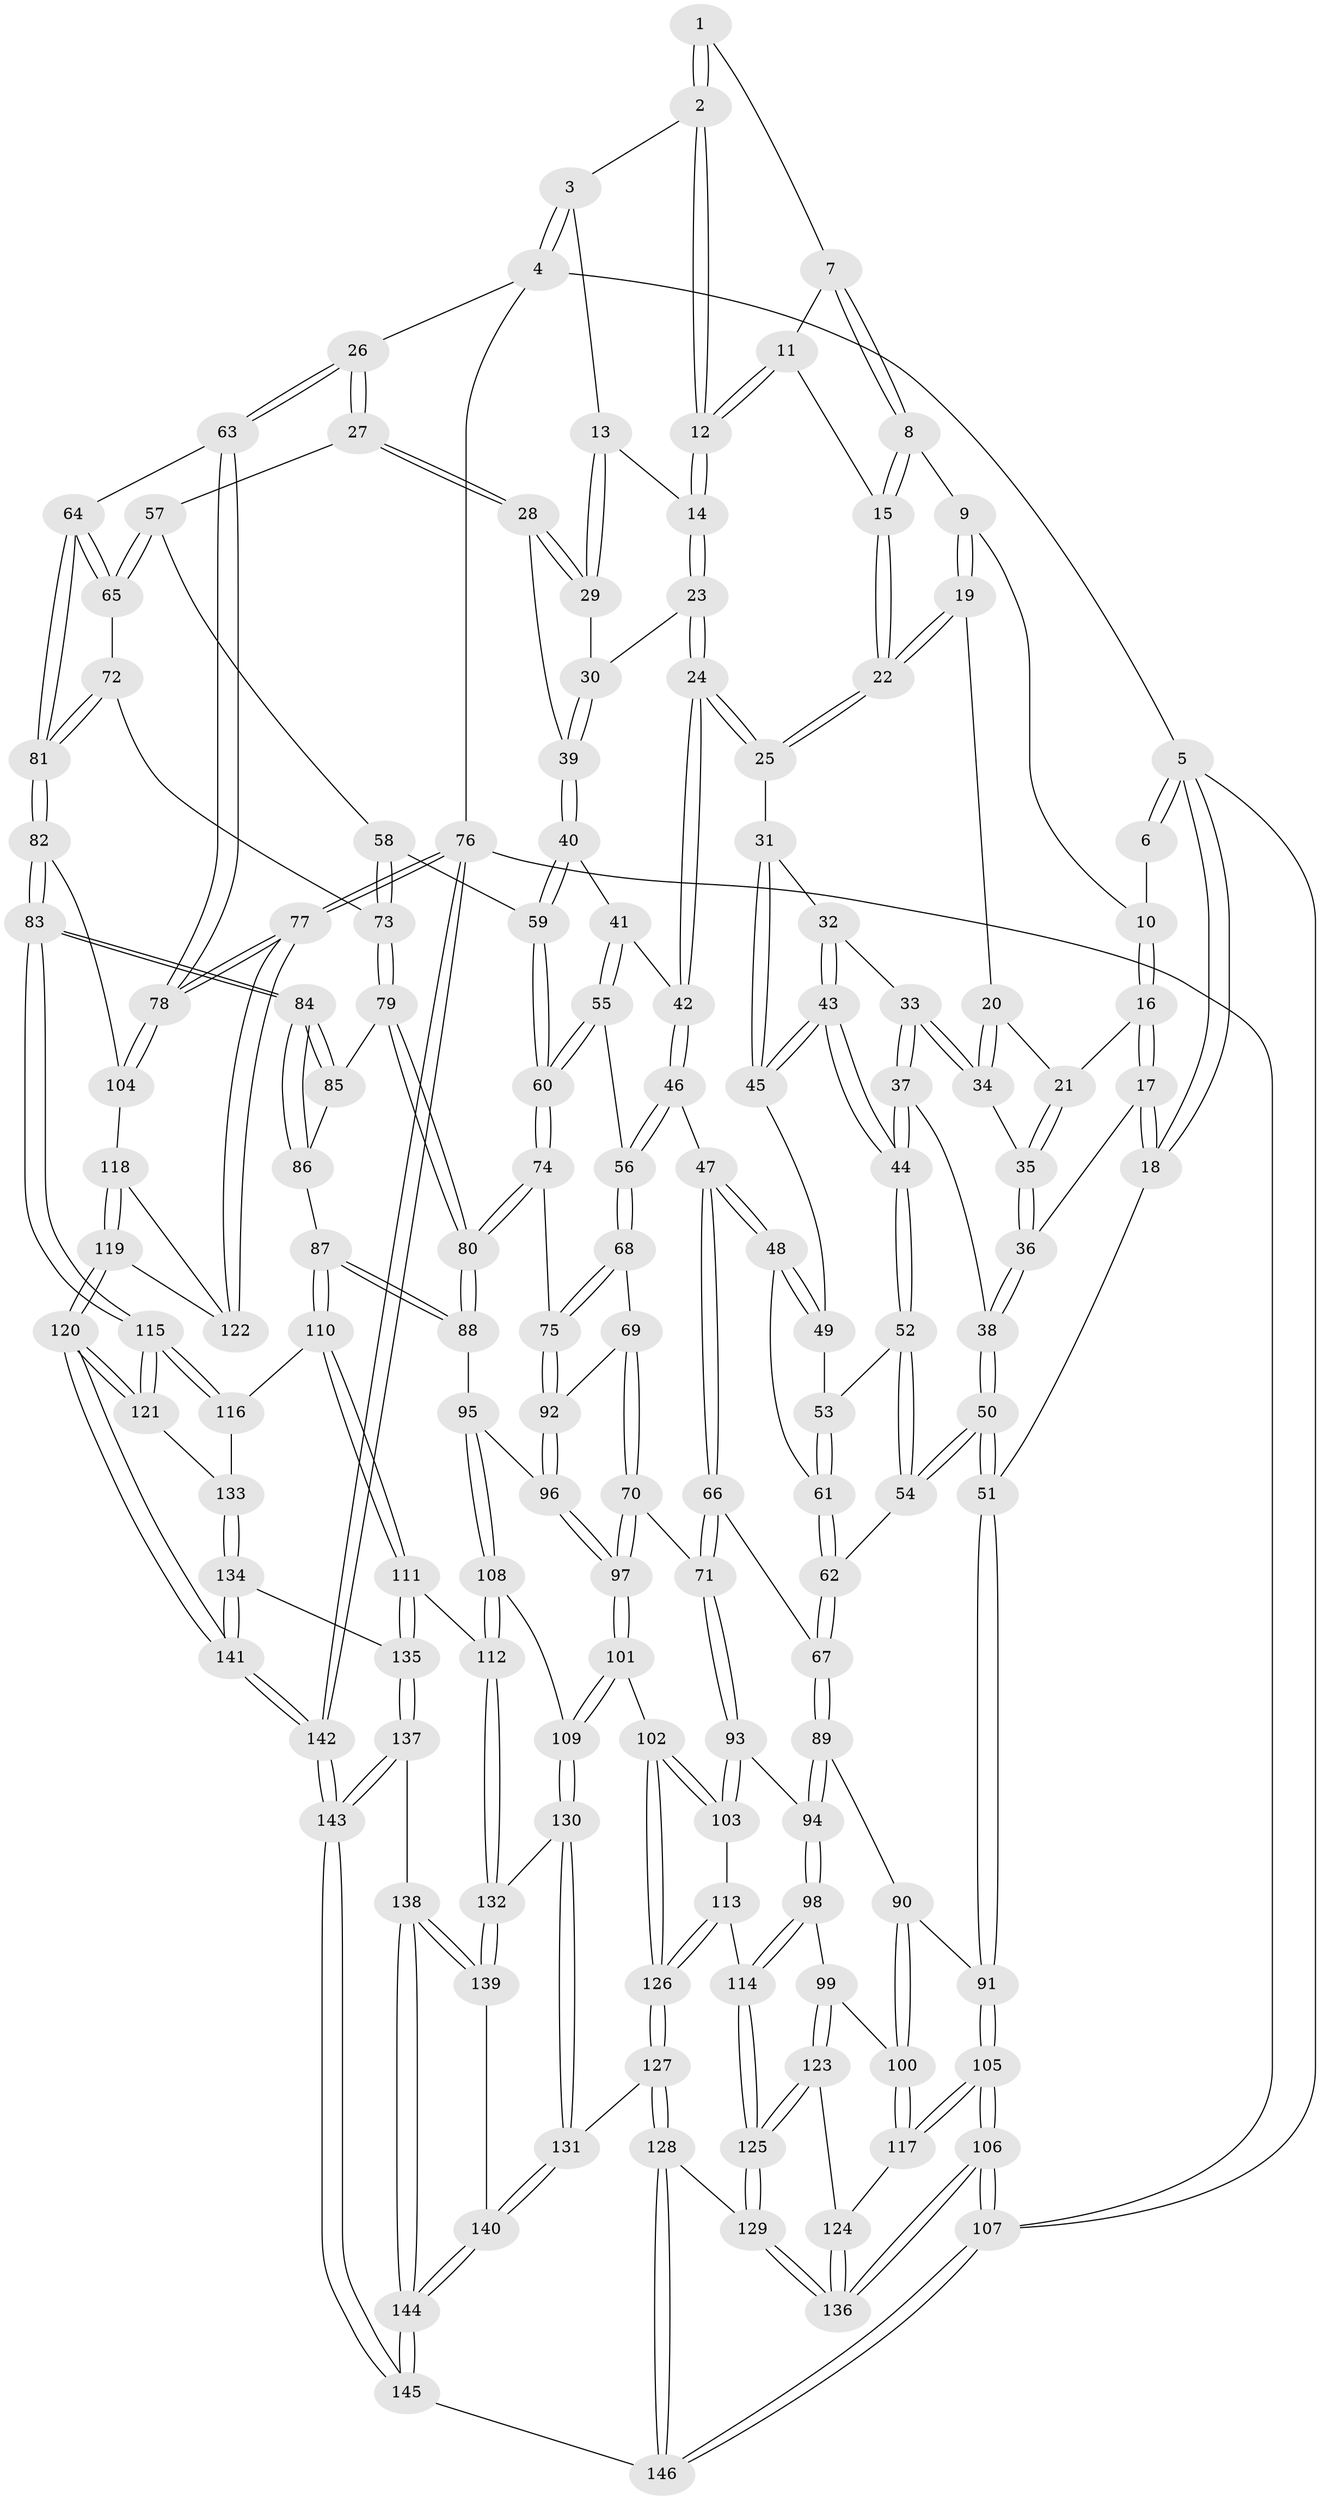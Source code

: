 // Generated by graph-tools (version 1.1) at 2025/27/03/15/25 16:27:56]
// undirected, 146 vertices, 362 edges
graph export_dot {
graph [start="1"]
  node [color=gray90,style=filled];
  1 [pos="+0.2582161170461402+0"];
  2 [pos="+0.6477171722050017+0"];
  3 [pos="+0.6636434370336766+0"];
  4 [pos="+1+0"];
  5 [pos="+0+0"];
  6 [pos="+0+0"];
  7 [pos="+0.27610070201449205+0"];
  8 [pos="+0.24967304949712546+0.04984228132009114"];
  9 [pos="+0.24445901018225394+0.058903159646940054"];
  10 [pos="+0.08129258181516363+0.07081690801813732"];
  11 [pos="+0.4085785991441555+0.07886165818238249"];
  12 [pos="+0.44033138291761137+0.08619535277060326"];
  13 [pos="+0.6328351412347675+0.04801875474485821"];
  14 [pos="+0.45381141621618326+0.11913619052562109"];
  15 [pos="+0.3497086045808302+0.12837685026072854"];
  16 [pos="+0.06991250047553538+0.1214672743010028"];
  17 [pos="+0.015626311590818467+0.15632899472438902"];
  18 [pos="+0+0.1808675018630345"];
  19 [pos="+0.2366198031671754+0.10074902177052722"];
  20 [pos="+0.21430411703028734+0.12780268765473413"];
  21 [pos="+0.08109786490659704+0.12770781139623183"];
  22 [pos="+0.332588049579574+0.20861620571007675"];
  23 [pos="+0.4787719163509993+0.19834450743003113"];
  24 [pos="+0.40755840494407714+0.25154616681066666"];
  25 [pos="+0.3405914248344307+0.2349022091738537"];
  26 [pos="+1+0"];
  27 [pos="+0.7975671307735658+0.2604339922338396"];
  28 [pos="+0.7043956108832895+0.22865577886066088"];
  29 [pos="+0.6265916672719788+0.1469580716145937"];
  30 [pos="+0.48882228670221484+0.19937063449743608"];
  31 [pos="+0.2783951843199206+0.2667236159158452"];
  32 [pos="+0.23987114772050108+0.24699517703164808"];
  33 [pos="+0.20601410065201475+0.2244240120972354"];
  34 [pos="+0.19724505212550034+0.19961068220779263"];
  35 [pos="+0.12739001756469012+0.18535152777665667"];
  36 [pos="+0.09064372363293109+0.2908877363802275"];
  37 [pos="+0.09829759661050992+0.29797222795395156"];
  38 [pos="+0.09135539926491211+0.294128478896111"];
  39 [pos="+0.5786212376523091+0.3272687584963076"];
  40 [pos="+0.5775502774457253+0.33218308543088704"];
  41 [pos="+0.48140471667877865+0.3515570913351235"];
  42 [pos="+0.41473643496162765+0.2941769328612095"];
  43 [pos="+0.1434129006241771+0.3339536508168788"];
  44 [pos="+0.12899127094475824+0.34261880502147557"];
  45 [pos="+0.2761608024132102+0.2748178247683575"];
  46 [pos="+0.3651983560883281+0.4107015251265678"];
  47 [pos="+0.2966806209033966+0.41075483582989747"];
  48 [pos="+0.27822303614791294+0.3960693457441798"];
  49 [pos="+0.2716455684613154+0.31095052521783606"];
  50 [pos="+0+0.3858186103688663"];
  51 [pos="+0+0.3878751066489036"];
  52 [pos="+0.13165175891919348+0.34983597046383436"];
  53 [pos="+0.15187223511456066+0.3523261238876117"];
  54 [pos="+0.11419980113397303+0.4593293378894724"];
  55 [pos="+0.4794839446555003+0.41798339761286923"];
  56 [pos="+0.3989167000469254+0.44521490375798123"];
  57 [pos="+0.7948604567019778+0.27771949796707607"];
  58 [pos="+0.6375172638766259+0.4256927554184664"];
  59 [pos="+0.6121469186980498+0.43767765329888436"];
  60 [pos="+0.5929999699310682+0.48204993721063877"];
  61 [pos="+0.27667844117386825+0.3963041138027459"];
  62 [pos="+0.12630032799472588+0.47786010674344376"];
  63 [pos="+1+0.41972471496873853"];
  64 [pos="+1+0.44039635964498236"];
  65 [pos="+0.8275114778023543+0.4523149925710435"];
  66 [pos="+0.27651185920128507+0.505179858677413"];
  67 [pos="+0.1312963076054354+0.5009384443028102"];
  68 [pos="+0.4014958385391029+0.46870307000616945"];
  69 [pos="+0.3953141585432144+0.5279754305275426"];
  70 [pos="+0.34893130454232135+0.5753806099964881"];
  71 [pos="+0.32064726411531114+0.5843361748640947"];
  72 [pos="+0.8265040726323205+0.45417808535933024"];
  73 [pos="+0.8142465513064655+0.4584321929715009"];
  74 [pos="+0.593099411482497+0.4897796261449389"];
  75 [pos="+0.5662256548566751+0.5091204118920429"];
  76 [pos="+1+1"];
  77 [pos="+1+0.7717919075046198"];
  78 [pos="+1+0.7035343717553355"];
  79 [pos="+0.7240140564858173+0.5211885311123449"];
  80 [pos="+0.6096385114694423+0.5060846827037982"];
  81 [pos="+0.8632751618308412+0.6259546131455861"];
  82 [pos="+0.8592180644049149+0.6412949112344076"];
  83 [pos="+0.8552612228181271+0.6443966433450548"];
  84 [pos="+0.8429824088030147+0.642344786407886"];
  85 [pos="+0.7274929862505187+0.5323076989676971"];
  86 [pos="+0.7167328833298952+0.6410074121281736"];
  87 [pos="+0.6920861730795014+0.648849890629538"];
  88 [pos="+0.6475423024960344+0.6249213864500502"];
  89 [pos="+0.12175168088164354+0.5569592042094224"];
  90 [pos="+0.10028669242958417+0.5725996901299446"];
  91 [pos="+0+0.4456160748707997"];
  92 [pos="+0.5125429180537183+0.5609413977271942"];
  93 [pos="+0.29269870083522204+0.6234111134650615"];
  94 [pos="+0.171997488174932+0.5952573210822485"];
  95 [pos="+0.591813716172261+0.662508415321404"];
  96 [pos="+0.5028008188102007+0.616870317342719"];
  97 [pos="+0.46465615470881855+0.6602191756475463"];
  98 [pos="+0.1679843253027742+0.7012417913650363"];
  99 [pos="+0.1215690303958656+0.7195180204208158"];
  100 [pos="+0.04414484728760315+0.657721777743628"];
  101 [pos="+0.45901059208151346+0.7045409782437749"];
  102 [pos="+0.42534962837867024+0.7198482098599919"];
  103 [pos="+0.2931705991450987+0.6326712252702672"];
  104 [pos="+0.949280055969152+0.6746053763436011"];
  105 [pos="+0+0.7380991462132004"];
  106 [pos="+0+1"];
  107 [pos="+0+1"];
  108 [pos="+0.5803618098463335+0.7087833548465768"];
  109 [pos="+0.5051388506076575+0.7419684666458671"];
  110 [pos="+0.6847303827998549+0.7515695703056734"];
  111 [pos="+0.6589341321082124+0.7746231926407312"];
  112 [pos="+0.6508119603088809+0.772270912212298"];
  113 [pos="+0.27252889293732807+0.7048464455206868"];
  114 [pos="+0.2231448118007303+0.7215121862091128"];
  115 [pos="+0.8295407856580505+0.7583445427363592"];
  116 [pos="+0.7156605239256848+0.7557893150162467"];
  117 [pos="+0+0.7068028521259629"];
  118 [pos="+0.9473553913301561+0.749971468079161"];
  119 [pos="+0.8839062263894566+0.8379958887613447"];
  120 [pos="+0.8683864416340884+0.8450575509373115"];
  121 [pos="+0.8435083598072719+0.8044128078545891"];
  122 [pos="+1+0.8007937132698358"];
  123 [pos="+0.1208689762288127+0.7717808316449655"];
  124 [pos="+0.08602919359353581+0.797704461731675"];
  125 [pos="+0.1860652022423605+0.8062615222017836"];
  126 [pos="+0.34150186249668474+0.8213530004688868"];
  127 [pos="+0.34027109897577795+0.8461641352244583"];
  128 [pos="+0.2815490707717163+0.8965042914474457"];
  129 [pos="+0.21948384244329372+0.8823986458987745"];
  130 [pos="+0.5169061115856274+0.7960678081161177"];
  131 [pos="+0.40355722505022895+0.8674034911526891"];
  132 [pos="+0.5324275508328348+0.8088655630475529"];
  133 [pos="+0.7457580389373192+0.8307829349149207"];
  134 [pos="+0.7009104595596298+0.856043606244148"];
  135 [pos="+0.6661000634557905+0.8455021695690409"];
  136 [pos="+0.06378285034403175+0.9431253918365768"];
  137 [pos="+0.610537617076869+0.9119525670520351"];
  138 [pos="+0.5972629691751424+0.9053219510724103"];
  139 [pos="+0.5555034558200729+0.8715920604719065"];
  140 [pos="+0.44719689595207074+0.9138761327265476"];
  141 [pos="+0.8618479042320963+1"];
  142 [pos="+0.9200848839018821+1"];
  143 [pos="+0.6971398426628188+1"];
  144 [pos="+0.4616463906980688+0.9643425280551934"];
  145 [pos="+0.4684985263631077+1"];
  146 [pos="+0.32739977647287827+1"];
  1 -- 2;
  1 -- 2;
  1 -- 7;
  2 -- 3;
  2 -- 12;
  2 -- 12;
  3 -- 4;
  3 -- 4;
  3 -- 13;
  4 -- 5;
  4 -- 26;
  4 -- 76;
  5 -- 6;
  5 -- 6;
  5 -- 18;
  5 -- 18;
  5 -- 107;
  6 -- 10;
  7 -- 8;
  7 -- 8;
  7 -- 11;
  8 -- 9;
  8 -- 15;
  8 -- 15;
  9 -- 10;
  9 -- 19;
  9 -- 19;
  10 -- 16;
  10 -- 16;
  11 -- 12;
  11 -- 12;
  11 -- 15;
  12 -- 14;
  12 -- 14;
  13 -- 14;
  13 -- 29;
  13 -- 29;
  14 -- 23;
  14 -- 23;
  15 -- 22;
  15 -- 22;
  16 -- 17;
  16 -- 17;
  16 -- 21;
  17 -- 18;
  17 -- 18;
  17 -- 36;
  18 -- 51;
  19 -- 20;
  19 -- 22;
  19 -- 22;
  20 -- 21;
  20 -- 34;
  20 -- 34;
  21 -- 35;
  21 -- 35;
  22 -- 25;
  22 -- 25;
  23 -- 24;
  23 -- 24;
  23 -- 30;
  24 -- 25;
  24 -- 25;
  24 -- 42;
  24 -- 42;
  25 -- 31;
  26 -- 27;
  26 -- 27;
  26 -- 63;
  26 -- 63;
  27 -- 28;
  27 -- 28;
  27 -- 57;
  28 -- 29;
  28 -- 29;
  28 -- 39;
  29 -- 30;
  30 -- 39;
  30 -- 39;
  31 -- 32;
  31 -- 45;
  31 -- 45;
  32 -- 33;
  32 -- 43;
  32 -- 43;
  33 -- 34;
  33 -- 34;
  33 -- 37;
  33 -- 37;
  34 -- 35;
  35 -- 36;
  35 -- 36;
  36 -- 38;
  36 -- 38;
  37 -- 38;
  37 -- 44;
  37 -- 44;
  38 -- 50;
  38 -- 50;
  39 -- 40;
  39 -- 40;
  40 -- 41;
  40 -- 59;
  40 -- 59;
  41 -- 42;
  41 -- 55;
  41 -- 55;
  42 -- 46;
  42 -- 46;
  43 -- 44;
  43 -- 44;
  43 -- 45;
  43 -- 45;
  44 -- 52;
  44 -- 52;
  45 -- 49;
  46 -- 47;
  46 -- 56;
  46 -- 56;
  47 -- 48;
  47 -- 48;
  47 -- 66;
  47 -- 66;
  48 -- 49;
  48 -- 49;
  48 -- 61;
  49 -- 53;
  50 -- 51;
  50 -- 51;
  50 -- 54;
  50 -- 54;
  51 -- 91;
  51 -- 91;
  52 -- 53;
  52 -- 54;
  52 -- 54;
  53 -- 61;
  53 -- 61;
  54 -- 62;
  55 -- 56;
  55 -- 60;
  55 -- 60;
  56 -- 68;
  56 -- 68;
  57 -- 58;
  57 -- 65;
  57 -- 65;
  58 -- 59;
  58 -- 73;
  58 -- 73;
  59 -- 60;
  59 -- 60;
  60 -- 74;
  60 -- 74;
  61 -- 62;
  61 -- 62;
  62 -- 67;
  62 -- 67;
  63 -- 64;
  63 -- 78;
  63 -- 78;
  64 -- 65;
  64 -- 65;
  64 -- 81;
  64 -- 81;
  65 -- 72;
  66 -- 67;
  66 -- 71;
  66 -- 71;
  67 -- 89;
  67 -- 89;
  68 -- 69;
  68 -- 75;
  68 -- 75;
  69 -- 70;
  69 -- 70;
  69 -- 92;
  70 -- 71;
  70 -- 97;
  70 -- 97;
  71 -- 93;
  71 -- 93;
  72 -- 73;
  72 -- 81;
  72 -- 81;
  73 -- 79;
  73 -- 79;
  74 -- 75;
  74 -- 80;
  74 -- 80;
  75 -- 92;
  75 -- 92;
  76 -- 77;
  76 -- 77;
  76 -- 142;
  76 -- 142;
  76 -- 107;
  77 -- 78;
  77 -- 78;
  77 -- 122;
  77 -- 122;
  78 -- 104;
  78 -- 104;
  79 -- 80;
  79 -- 80;
  79 -- 85;
  80 -- 88;
  80 -- 88;
  81 -- 82;
  81 -- 82;
  82 -- 83;
  82 -- 83;
  82 -- 104;
  83 -- 84;
  83 -- 84;
  83 -- 115;
  83 -- 115;
  84 -- 85;
  84 -- 85;
  84 -- 86;
  84 -- 86;
  85 -- 86;
  86 -- 87;
  87 -- 88;
  87 -- 88;
  87 -- 110;
  87 -- 110;
  88 -- 95;
  89 -- 90;
  89 -- 94;
  89 -- 94;
  90 -- 91;
  90 -- 100;
  90 -- 100;
  91 -- 105;
  91 -- 105;
  92 -- 96;
  92 -- 96;
  93 -- 94;
  93 -- 103;
  93 -- 103;
  94 -- 98;
  94 -- 98;
  95 -- 96;
  95 -- 108;
  95 -- 108;
  96 -- 97;
  96 -- 97;
  97 -- 101;
  97 -- 101;
  98 -- 99;
  98 -- 114;
  98 -- 114;
  99 -- 100;
  99 -- 123;
  99 -- 123;
  100 -- 117;
  100 -- 117;
  101 -- 102;
  101 -- 109;
  101 -- 109;
  102 -- 103;
  102 -- 103;
  102 -- 126;
  102 -- 126;
  103 -- 113;
  104 -- 118;
  105 -- 106;
  105 -- 106;
  105 -- 117;
  105 -- 117;
  106 -- 107;
  106 -- 107;
  106 -- 136;
  106 -- 136;
  107 -- 146;
  107 -- 146;
  108 -- 109;
  108 -- 112;
  108 -- 112;
  109 -- 130;
  109 -- 130;
  110 -- 111;
  110 -- 111;
  110 -- 116;
  111 -- 112;
  111 -- 135;
  111 -- 135;
  112 -- 132;
  112 -- 132;
  113 -- 114;
  113 -- 126;
  113 -- 126;
  114 -- 125;
  114 -- 125;
  115 -- 116;
  115 -- 116;
  115 -- 121;
  115 -- 121;
  116 -- 133;
  117 -- 124;
  118 -- 119;
  118 -- 119;
  118 -- 122;
  119 -- 120;
  119 -- 120;
  119 -- 122;
  120 -- 121;
  120 -- 121;
  120 -- 141;
  120 -- 141;
  121 -- 133;
  123 -- 124;
  123 -- 125;
  123 -- 125;
  124 -- 136;
  124 -- 136;
  125 -- 129;
  125 -- 129;
  126 -- 127;
  126 -- 127;
  127 -- 128;
  127 -- 128;
  127 -- 131;
  128 -- 129;
  128 -- 146;
  128 -- 146;
  129 -- 136;
  129 -- 136;
  130 -- 131;
  130 -- 131;
  130 -- 132;
  131 -- 140;
  131 -- 140;
  132 -- 139;
  132 -- 139;
  133 -- 134;
  133 -- 134;
  134 -- 135;
  134 -- 141;
  134 -- 141;
  135 -- 137;
  135 -- 137;
  137 -- 138;
  137 -- 143;
  137 -- 143;
  138 -- 139;
  138 -- 139;
  138 -- 144;
  138 -- 144;
  139 -- 140;
  140 -- 144;
  140 -- 144;
  141 -- 142;
  141 -- 142;
  142 -- 143;
  142 -- 143;
  143 -- 145;
  143 -- 145;
  144 -- 145;
  144 -- 145;
  145 -- 146;
}
